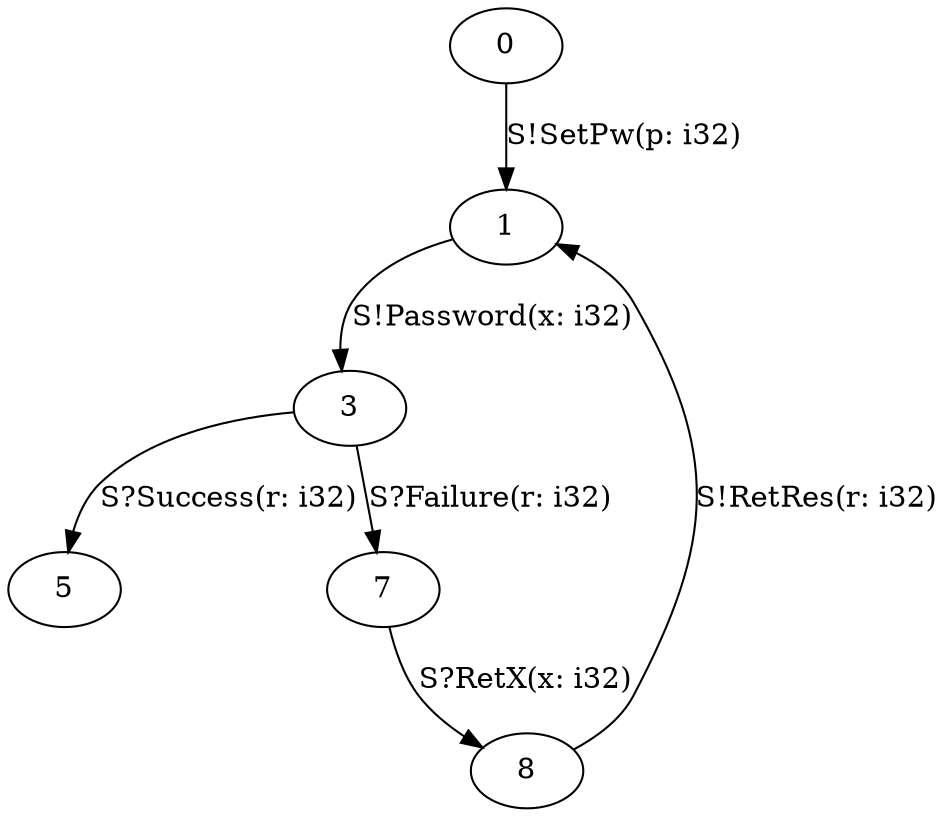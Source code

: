 digraph C {
  0;
  1;
  3;
  5;
  7;
  8;
  
  
  0 -> 1 [label="S!SetPw(p: i32)", ];
  1 -> 3 [label="S!Password(x: i32)", ];
  3 -> 5 [label="S?Success(r: i32)", ];
  3 -> 7 [label="S?Failure(r: i32)", ];
  7 -> 8 [label="S?RetX(x: i32)", ];
  8 -> 1 [label="S!RetRes(r: i32)", ];
  
  }
